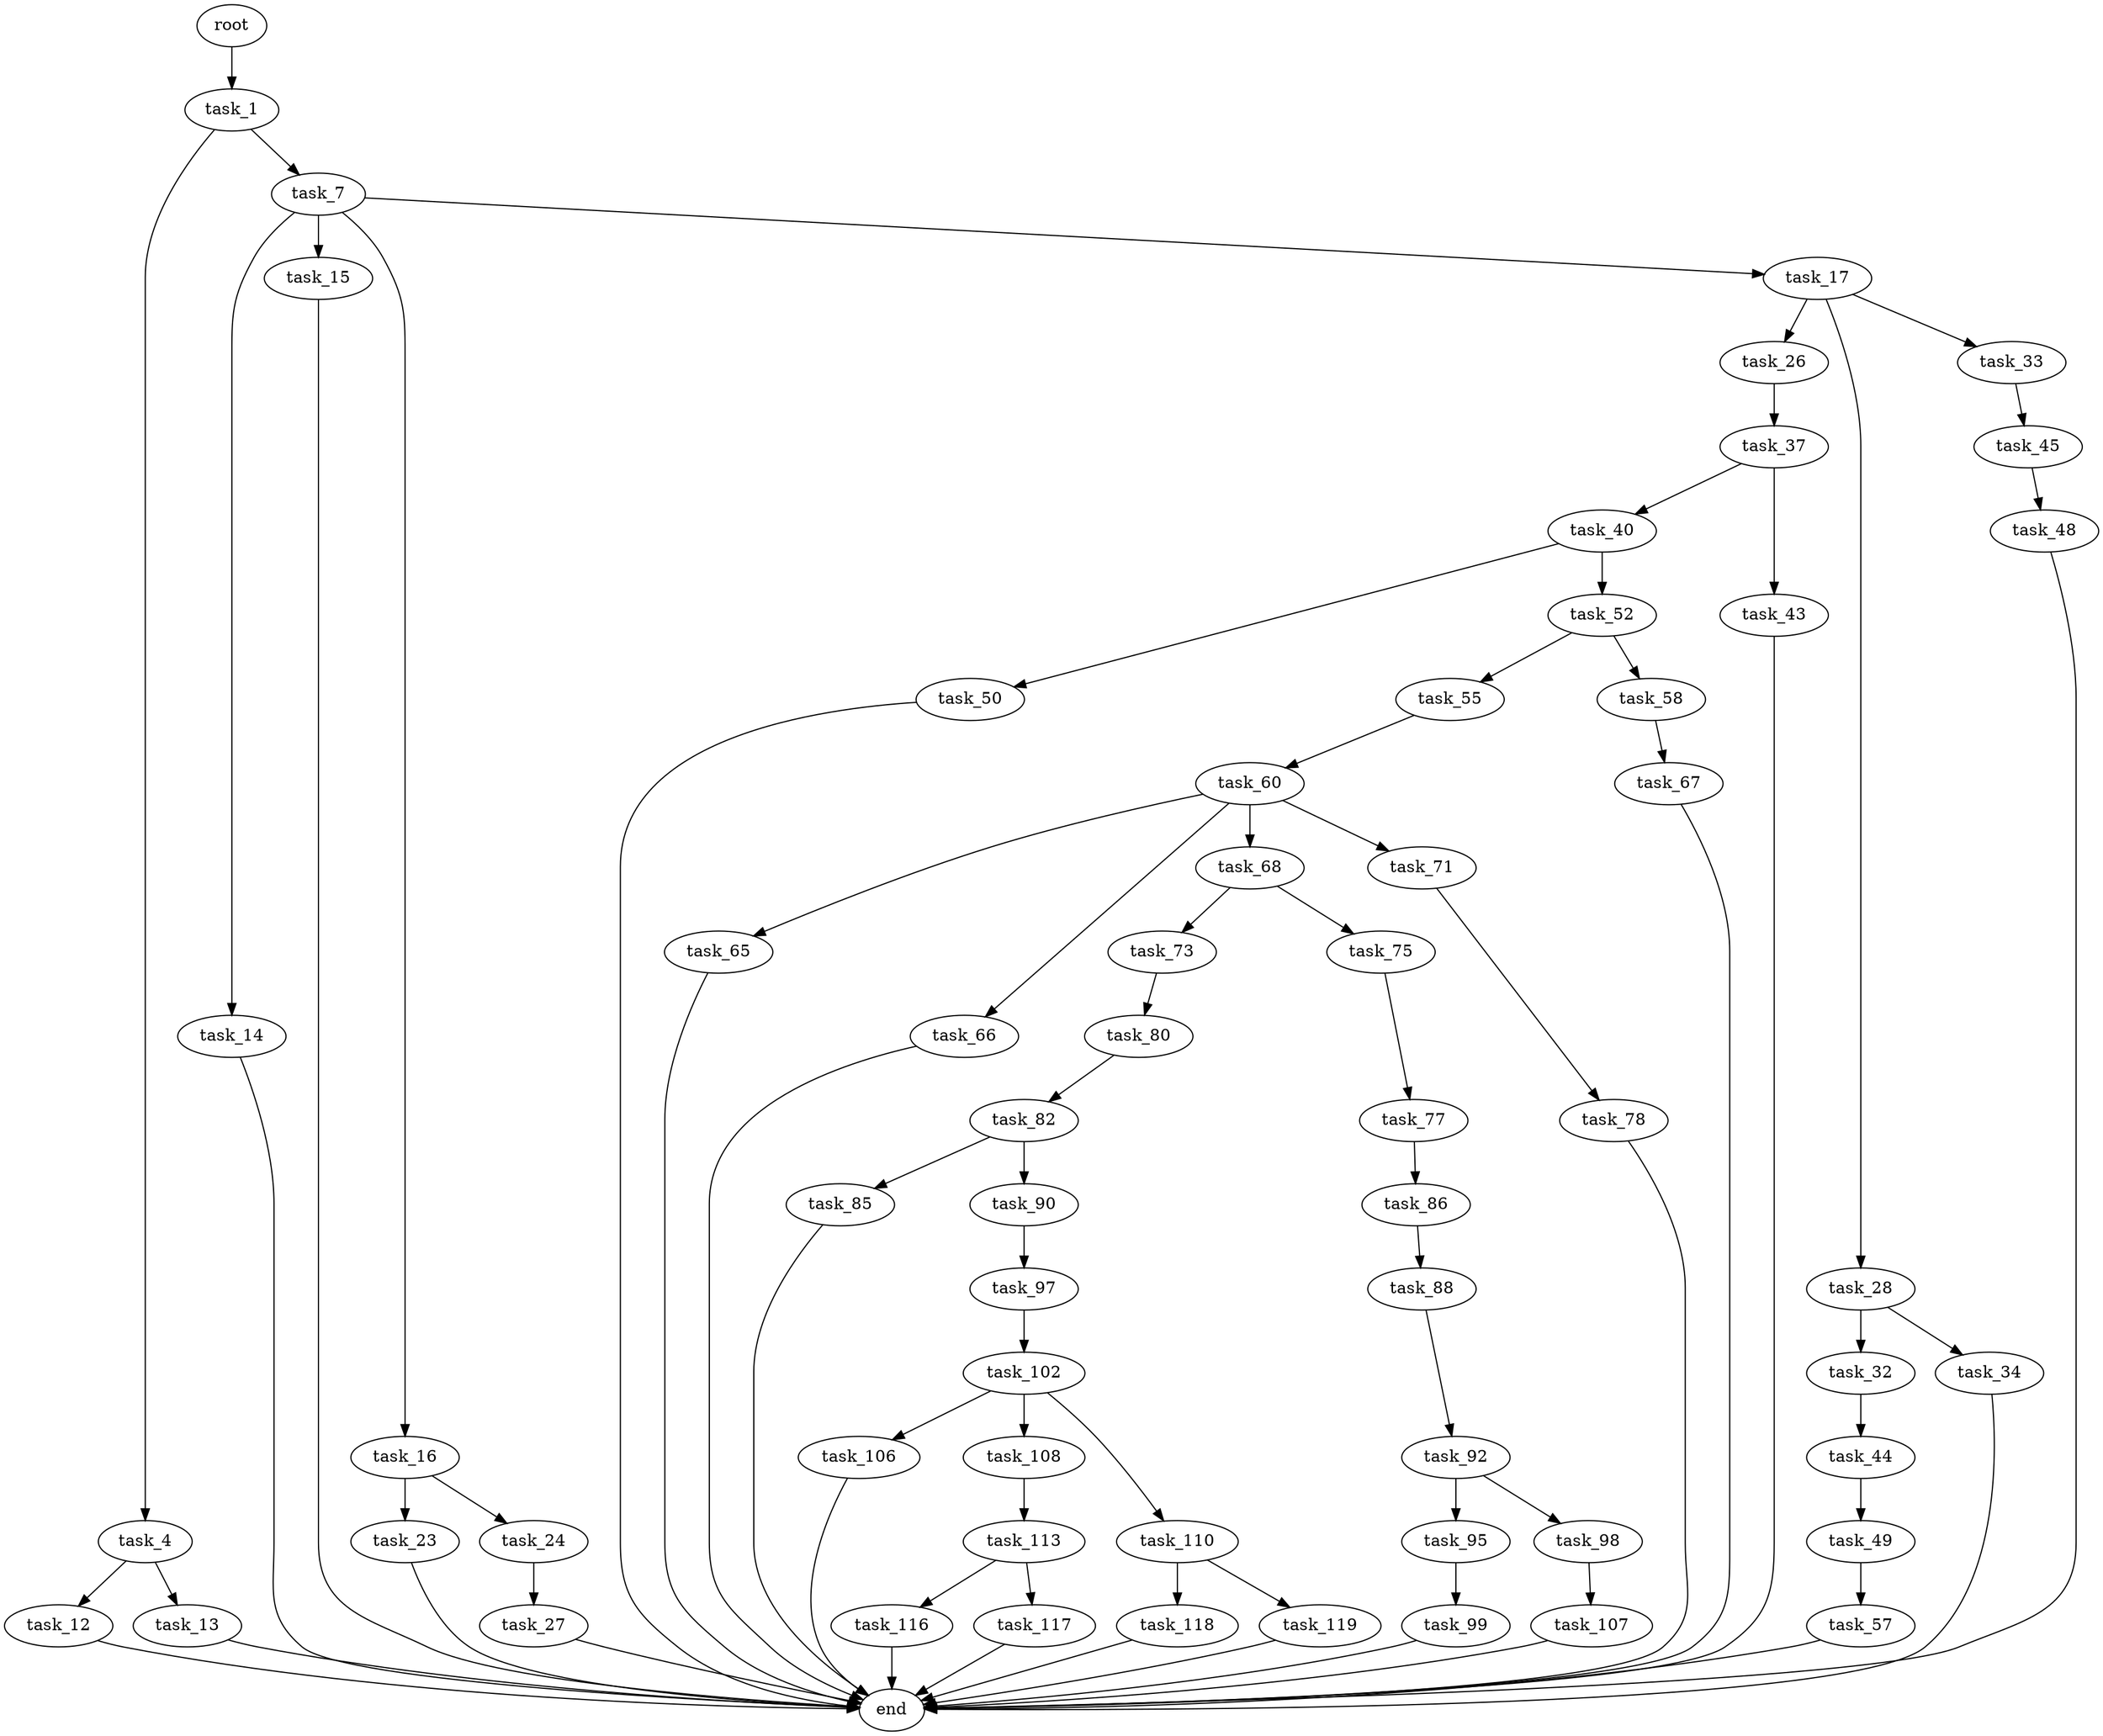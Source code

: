 digraph G {
  root [size="0.000000"];
  task_1 [size="28991029248.000000"];
  task_4 [size="767709974.000000"];
  task_7 [size="679987593945.000000"];
  task_12 [size="822580993.000000"];
  task_13 [size="392320193014.000000"];
  task_14 [size="11973091633.000000"];
  task_15 [size="40444420365.000000"];
  task_16 [size="14853166448.000000"];
  task_17 [size="68719476736.000000"];
  end [size="0.000000"];
  task_23 [size="9416017202.000000"];
  task_24 [size="8589934592.000000"];
  task_26 [size="68719476736.000000"];
  task_28 [size="44584498838.000000"];
  task_33 [size="11916380411.000000"];
  task_27 [size="110670814841.000000"];
  task_37 [size="96438996804.000000"];
  task_32 [size="231928233984.000000"];
  task_34 [size="8589934592.000000"];
  task_44 [size="1073741824000.000000"];
  task_45 [size="81366189567.000000"];
  task_40 [size="1064484227740.000000"];
  task_43 [size="549755813888.000000"];
  task_50 [size="39911440806.000000"];
  task_52 [size="65417545433.000000"];
  task_49 [size="549755813888.000000"];
  task_48 [size="4309527770.000000"];
  task_57 [size="49098781851.000000"];
  task_55 [size="4023914838.000000"];
  task_58 [size="2478773279.000000"];
  task_60 [size="46161182250.000000"];
  task_67 [size="14912586425.000000"];
  task_65 [size="8589934592.000000"];
  task_66 [size="186216049932.000000"];
  task_68 [size="4493486112.000000"];
  task_71 [size="1077079391993.000000"];
  task_73 [size="70296338808.000000"];
  task_75 [size="325668010009.000000"];
  task_78 [size="549755813888.000000"];
  task_80 [size="782757789696.000000"];
  task_77 [size="368293445632.000000"];
  task_86 [size="28487781732.000000"];
  task_82 [size="782757789696.000000"];
  task_85 [size="1073741824000.000000"];
  task_90 [size="407829677883.000000"];
  task_88 [size="68719476736.000000"];
  task_92 [size="8589934592.000000"];
  task_97 [size="12396225825.000000"];
  task_95 [size="12288277144.000000"];
  task_98 [size="7076919432.000000"];
  task_99 [size="28431738307.000000"];
  task_102 [size="6184817938.000000"];
  task_107 [size="77294991692.000000"];
  task_106 [size="4581077808.000000"];
  task_108 [size="68719476736.000000"];
  task_110 [size="15185126475.000000"];
  task_113 [size="2224700556.000000"];
  task_118 [size="501229762275.000000"];
  task_119 [size="66085869714.000000"];
  task_116 [size="930425907.000000"];
  task_117 [size="266786115362.000000"];

  root -> task_1 [size="1.000000"];
  task_1 -> task_4 [size="75497472.000000"];
  task_1 -> task_7 [size="75497472.000000"];
  task_4 -> task_12 [size="75497472.000000"];
  task_4 -> task_13 [size="75497472.000000"];
  task_7 -> task_14 [size="679477248.000000"];
  task_7 -> task_15 [size="679477248.000000"];
  task_7 -> task_16 [size="679477248.000000"];
  task_7 -> task_17 [size="679477248.000000"];
  task_12 -> end [size="1.000000"];
  task_13 -> end [size="1.000000"];
  task_14 -> end [size="1.000000"];
  task_15 -> end [size="1.000000"];
  task_16 -> task_23 [size="301989888.000000"];
  task_16 -> task_24 [size="301989888.000000"];
  task_17 -> task_26 [size="134217728.000000"];
  task_17 -> task_28 [size="134217728.000000"];
  task_17 -> task_33 [size="134217728.000000"];
  task_23 -> end [size="1.000000"];
  task_24 -> task_27 [size="33554432.000000"];
  task_26 -> task_37 [size="134217728.000000"];
  task_28 -> task_32 [size="838860800.000000"];
  task_28 -> task_34 [size="838860800.000000"];
  task_33 -> task_45 [size="301989888.000000"];
  task_27 -> end [size="1.000000"];
  task_37 -> task_40 [size="134217728.000000"];
  task_37 -> task_43 [size="134217728.000000"];
  task_32 -> task_44 [size="301989888.000000"];
  task_34 -> end [size="1.000000"];
  task_44 -> task_49 [size="838860800.000000"];
  task_45 -> task_48 [size="75497472.000000"];
  task_40 -> task_50 [size="679477248.000000"];
  task_40 -> task_52 [size="679477248.000000"];
  task_43 -> end [size="1.000000"];
  task_50 -> end [size="1.000000"];
  task_52 -> task_55 [size="75497472.000000"];
  task_52 -> task_58 [size="75497472.000000"];
  task_49 -> task_57 [size="536870912.000000"];
  task_48 -> end [size="1.000000"];
  task_57 -> end [size="1.000000"];
  task_55 -> task_60 [size="209715200.000000"];
  task_58 -> task_67 [size="75497472.000000"];
  task_60 -> task_65 [size="838860800.000000"];
  task_60 -> task_66 [size="838860800.000000"];
  task_60 -> task_68 [size="838860800.000000"];
  task_60 -> task_71 [size="838860800.000000"];
  task_67 -> end [size="1.000000"];
  task_65 -> end [size="1.000000"];
  task_66 -> end [size="1.000000"];
  task_68 -> task_73 [size="75497472.000000"];
  task_68 -> task_75 [size="75497472.000000"];
  task_71 -> task_78 [size="679477248.000000"];
  task_73 -> task_80 [size="134217728.000000"];
  task_75 -> task_77 [size="209715200.000000"];
  task_78 -> end [size="1.000000"];
  task_80 -> task_82 [size="679477248.000000"];
  task_77 -> task_86 [size="411041792.000000"];
  task_86 -> task_88 [size="679477248.000000"];
  task_82 -> task_85 [size="679477248.000000"];
  task_82 -> task_90 [size="679477248.000000"];
  task_85 -> end [size="1.000000"];
  task_90 -> task_97 [size="301989888.000000"];
  task_88 -> task_92 [size="134217728.000000"];
  task_92 -> task_95 [size="33554432.000000"];
  task_92 -> task_98 [size="33554432.000000"];
  task_97 -> task_102 [size="301989888.000000"];
  task_95 -> task_99 [size="838860800.000000"];
  task_98 -> task_107 [size="33554432.000000"];
  task_99 -> end [size="1.000000"];
  task_102 -> task_106 [size="209715200.000000"];
  task_102 -> task_108 [size="209715200.000000"];
  task_102 -> task_110 [size="209715200.000000"];
  task_107 -> end [size="1.000000"];
  task_106 -> end [size="1.000000"];
  task_108 -> task_113 [size="134217728.000000"];
  task_110 -> task_118 [size="838860800.000000"];
  task_110 -> task_119 [size="838860800.000000"];
  task_113 -> task_116 [size="134217728.000000"];
  task_113 -> task_117 [size="134217728.000000"];
  task_118 -> end [size="1.000000"];
  task_119 -> end [size="1.000000"];
  task_116 -> end [size="1.000000"];
  task_117 -> end [size="1.000000"];
}
